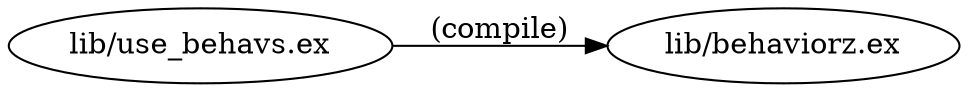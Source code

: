 
digraph "xref graph" {
rankdir=LR
  "lib/behaviorz.ex"
  "lib/use_behavs.ex"
  "lib/use_behavs.ex" -> "lib/behaviorz.ex" [label="(compile)"]
}
